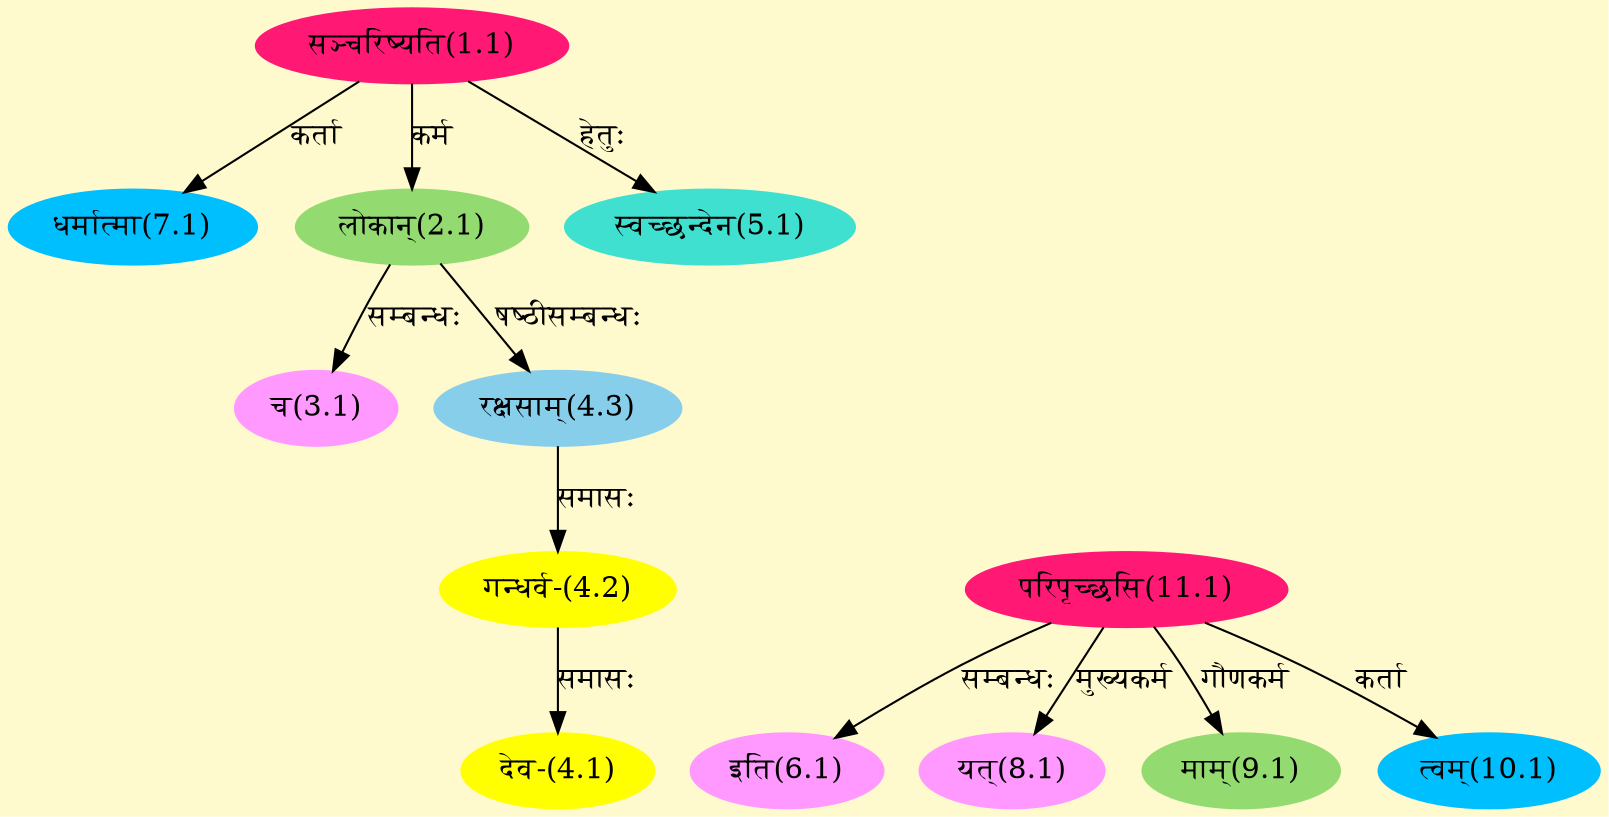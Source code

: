 digraph G{
rankdir=BT;
 compound=true;
 bgcolor="lemonchiffon1";
Node1_1 [style=filled, color="#FF1975" label = "सञ्चरिष्यति(1.1)"]
Node7_1 [style=filled, color="#00BFFF" label = "धर्मात्मा(7.1)"]
Node [style=filled, color="" label = "()"]
Node2_1 [style=filled, color="#93DB70" label = "लोकान्(2.1)"]
Node3_1 [style=filled, color="#FF99FF" label = "च(3.1)"]
Node4_1 [style=filled, color="#FFFF00" label = "देव-(4.1)"]
Node4_2 [style=filled, color="#FFFF00" label = "गन्धर्व-(4.2)"]
Node4_3 [style=filled, color="#87CEEB" label = "रक्षसाम्(4.3)"]
Node5_1 [style=filled, color="#40E0D0" label = "स्वच्छन्देन(5.1)"]
Node6_1 [style=filled, color="#FF99FF" label = "इति(6.1)"]
Node11_1 [style=filled, color="#FF1975" label = "परिपृच्छसि(11.1)"]
Node8_1 [style=filled, color="#FF99FF" label = "यत्(8.1)"]
Node9_1 [style=filled, color="#93DB70" label = "माम्(9.1)"]
Node10_1 [style=filled, color="#00BFFF" label = "त्वम्(10.1)"]
/* Start of Relations section */

Node2_1 -> Node1_1 [  label="कर्म"  dir="back" ]
Node3_1 -> Node2_1 [  label="सम्बन्धः"  dir="back" ]
Node4_1 -> Node4_2 [  label="समासः"  dir="back" ]
Node4_2 -> Node4_3 [  label="समासः"  dir="back" ]
Node4_3 -> Node2_1 [  label="षष्ठीसम्बन्धः"  dir="back" ]
Node5_1 -> Node1_1 [  label="हेतुः"  dir="back" ]
Node6_1 -> Node11_1 [  label="सम्बन्धः"  dir="back" ]
Node7_1 -> Node1_1 [  label="कर्ता"  dir="back" ]
Node8_1 -> Node11_1 [  label="मुख्यकर्म"  dir="back" ]
Node9_1 -> Node11_1 [  label="गौणकर्म"  dir="back" ]
Node10_1 -> Node11_1 [  label="कर्ता"  dir="back" ]
}
